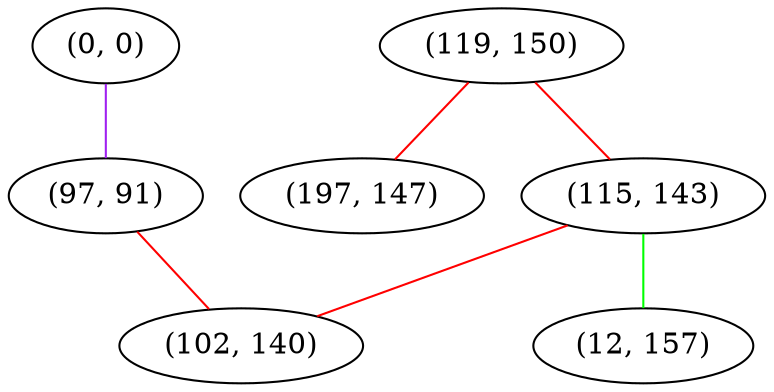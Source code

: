graph "" {
"(0, 0)";
"(119, 150)";
"(97, 91)";
"(197, 147)";
"(115, 143)";
"(12, 157)";
"(102, 140)";
"(0, 0)" -- "(97, 91)"  [color=purple, key=0, weight=4];
"(119, 150)" -- "(115, 143)"  [color=red, key=0, weight=1];
"(119, 150)" -- "(197, 147)"  [color=red, key=0, weight=1];
"(97, 91)" -- "(102, 140)"  [color=red, key=0, weight=1];
"(115, 143)" -- "(12, 157)"  [color=green, key=0, weight=2];
"(115, 143)" -- "(102, 140)"  [color=red, key=0, weight=1];
}
